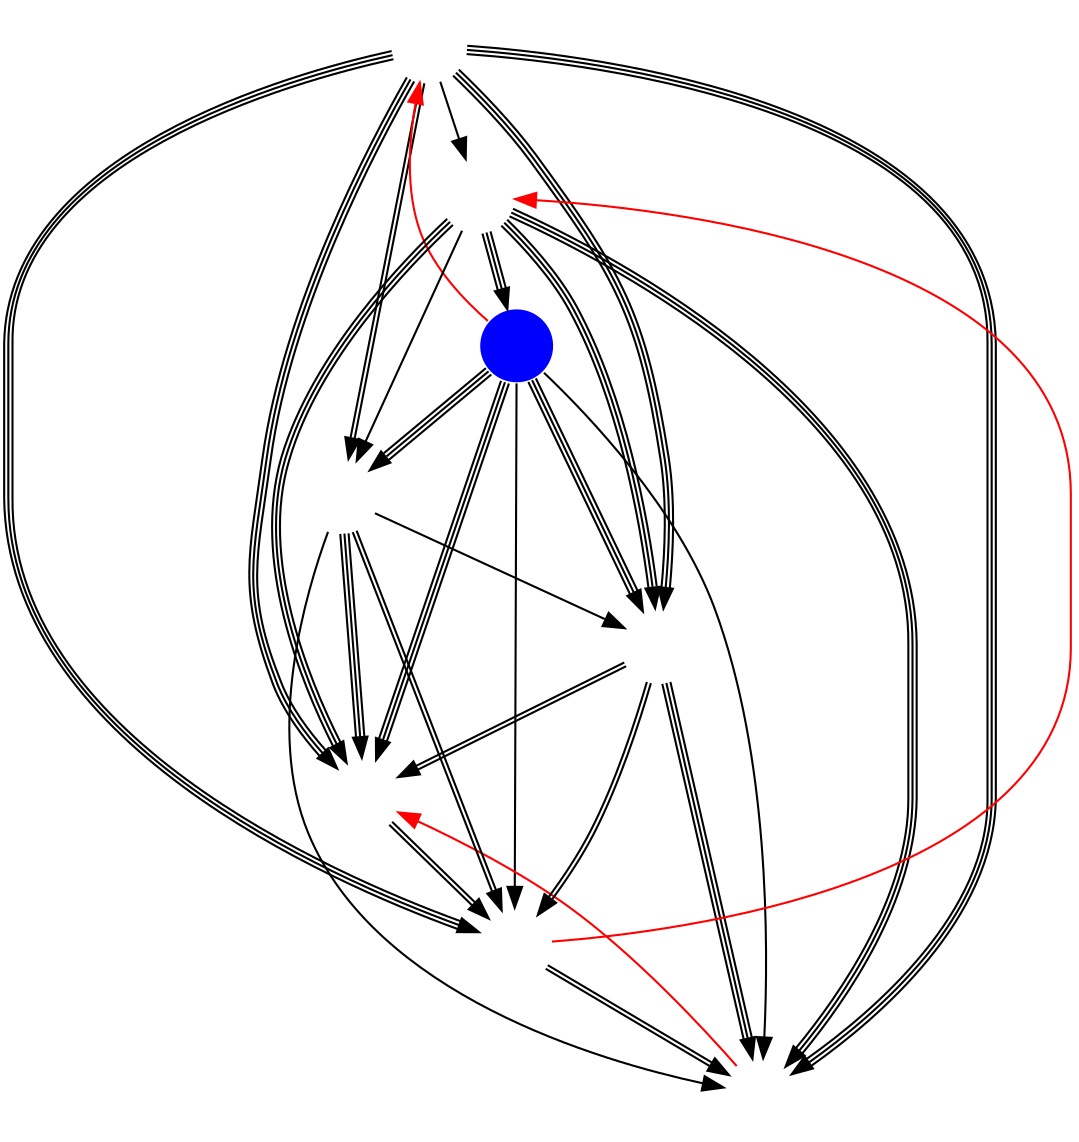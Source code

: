 digraph NA {
	node [shape=circle fixedsize=true width=.5 label="" color="white" margin=0.5];
	imagepath="images/";
	T8	[image="team-8.png"];
	TS	[image="tempo-storm.png" style=filled fillcolor=blue];
	NVT	[image="naventic.png"];
	BST	[image="b-step.png"];
	GFE	[image="gale-force-esports.png"];
	NT	[image="no-tomorrow.png"];
	SSS	[image="superstars.png"];
	TF	[image="team-freedom.png"];

	/* Week 1 */
	TS	->	NVT			[ color="black" ]
	T8	->	NT			[ color="black:black:black" ]
	SSS	->	TF			[ color="black:black" ]
	GFE	->	BST			[ color="black" ]
	T8	->	BST			[ color="black:black" ]
	GFE	->	NVT			[ color="black:black:black" ]

	/* Week 2 */
	TS	->	TF			[ color="black" ]
	SSS	->	NT			[ color="black:black" ]
	TS	->	BST			[ color="black:black:black" ]
	NVT	->	NT			[ constraint=false color=red ]
	TF	->	GFE			[ constraint=false color=red ]
	T8	->	SSS			[ color="black:black:black" ]

	/* Week 3 */
	BST	->	NT			[ color="black:black:black" ]
	GFE	->	SSS			[ color="black:black:black" ]
	TF	->	NVT			[ color="black:black" ]
	TS	->	T8			[ /*color="black"*/ color=red constraint=false ]
	T8	->	GFE			[ color="black" /*color=red constraint=false*/ ]
	BST	->	TF			[ color="black:black" ]

	/* Week 4 */
	TS	->	NT			[ color="black:black:black" ]
	SSS	->	NVT			[ color="black:black:black" ]
	BST	->	SSS			[ color="black" ]
	T8	->	NVT			[ color="black:black:black" ]
	GFE	->	TS			[ color="black:black:black" ]
	NT	->	TF			[ color="black:black" ]

	/* Week 5 */
	GFE	->	NT			[ color="black:black:black" ]
	BST	->	NVT			[ color="black" ]
	TS	->	SSS			[ color="black:black:black"  ]
	T8	->	TF			[ color="black:black:black" ]
	
}
